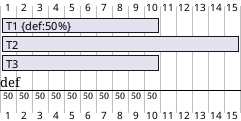 {
  "sha1": "4ht6cyuravy9kfh7i8jvjf0gdl46aaq",
  "insertion": {
    "when": "2024-05-30T20:48:20.494Z",
    "user": "plantuml@gmail.com"
  }
}
@startgantt
[T1] on {def:50%} lasts 5 days
[T2] lasts 15 days
[T3] lasts 10 days
@endgantt
